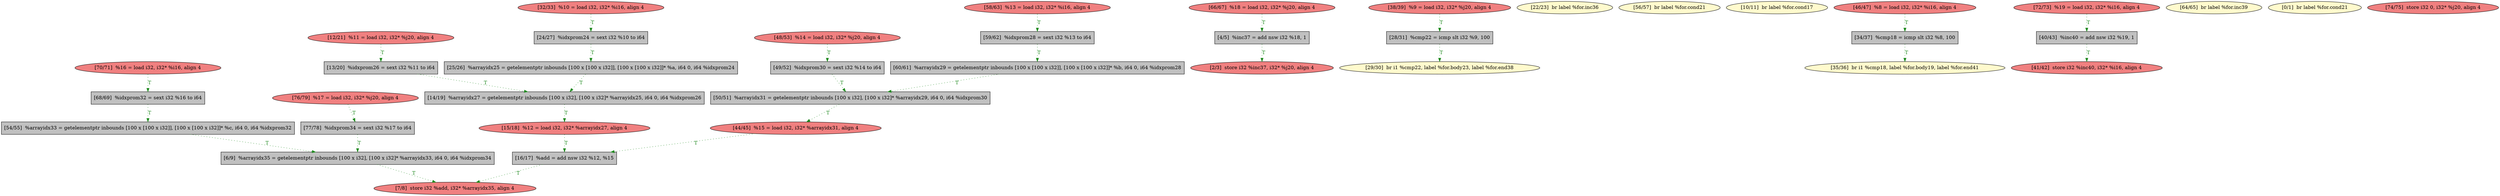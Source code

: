 
digraph G {


node1553 [fillcolor=lightcoral,label="[70/71]  %16 = load i32, i32* %i16, align 4",shape=ellipse,style=filled ]
node1550 [fillcolor=lightcoral,label="[66/67]  %18 = load i32, i32* %j20, align 4",shape=ellipse,style=filled ]
node1576 [fillcolor=grey,label="[28/31]  %cmp22 = icmp slt i32 %9, 100",shape=rectangle,style=filled ]
node1547 [fillcolor=lemonchiffon,label="[22/23]  br label %for.inc36",shape=ellipse,style=filled ]
node1551 [fillcolor=lemonchiffon,label="[56/57]  br label %for.cond21",shape=ellipse,style=filled ]
node1549 [fillcolor=grey,label="[68/69]  %idxprom32 = sext i32 %16 to i64",shape=rectangle,style=filled ]
node1540 [fillcolor=lemonchiffon,label="[10/11]  br label %for.cond17",shape=ellipse,style=filled ]
node1556 [fillcolor=grey,label="[34/37]  %cmp18 = icmp slt i32 %8, 100",shape=rectangle,style=filled ]
node1558 [fillcolor=grey,label="[54/55]  %arrayidx33 = getelementptr inbounds [100 x [100 x i32]], [100 x [100 x i32]]* %c, i64 0, i64 %idxprom32",shape=rectangle,style=filled ]
node1541 [fillcolor=grey,label="[16/17]  %add = add nsw i32 %12, %15",shape=rectangle,style=filled ]
node1542 [fillcolor=lightcoral,label="[72/73]  %19 = load i32, i32* %i16, align 4",shape=ellipse,style=filled ]
node1546 [fillcolor=lemonchiffon,label="[64/65]  br label %for.inc39",shape=ellipse,style=filled ]
node1544 [fillcolor=grey,label="[24/27]  %idxprom24 = sext i32 %10 to i64",shape=rectangle,style=filled ]
node1571 [fillcolor=lightcoral,label="[38/39]  %9 = load i32, i32* %j20, align 4",shape=ellipse,style=filled ]
node1543 [fillcolor=grey,label="[25/26]  %arrayidx25 = getelementptr inbounds [100 x [100 x i32]], [100 x [100 x i32]]* %a, i64 0, i64 %idxprom24",shape=rectangle,style=filled ]
node1545 [fillcolor=grey,label="[59/62]  %idxprom28 = sext i32 %13 to i64",shape=rectangle,style=filled ]
node1575 [fillcolor=grey,label="[6/9]  %arrayidx35 = getelementptr inbounds [100 x i32], [100 x i32]* %arrayidx33, i64 0, i64 %idxprom34",shape=rectangle,style=filled ]
node1554 [fillcolor=grey,label="[60/61]  %arrayidx29 = getelementptr inbounds [100 x [100 x i32]], [100 x [100 x i32]]* %b, i64 0, i64 %idxprom28",shape=rectangle,style=filled ]
node1552 [fillcolor=lemonchiffon,label="[0/1]  br label %for.cond21",shape=ellipse,style=filled ]
node1559 [fillcolor=lightcoral,label="[7/8]  store i32 %add, i32* %arrayidx35, align 4",shape=ellipse,style=filled ]
node1567 [fillcolor=lightcoral,label="[46/47]  %8 = load i32, i32* %i16, align 4",shape=ellipse,style=filled ]
node1560 [fillcolor=lightcoral,label="[2/3]  store i32 %inc37, i32* %j20, align 4",shape=ellipse,style=filled ]
node1548 [fillcolor=grey,label="[77/78]  %idxprom34 = sext i32 %17 to i64",shape=rectangle,style=filled ]
node1561 [fillcolor=lightcoral,label="[48/53]  %14 = load i32, i32* %j20, align 4",shape=ellipse,style=filled ]
node1563 [fillcolor=lightcoral,label="[76/79]  %17 = load i32, i32* %j20, align 4",shape=ellipse,style=filled ]
node1562 [fillcolor=lightcoral,label="[41/42]  store i32 %inc40, i32* %i16, align 4",shape=ellipse,style=filled ]
node1565 [fillcolor=grey,label="[13/20]  %idxprom26 = sext i32 %11 to i64",shape=rectangle,style=filled ]
node1578 [fillcolor=lightcoral,label="[15/18]  %12 = load i32, i32* %arrayidx27, align 4",shape=ellipse,style=filled ]
node1577 [fillcolor=lightcoral,label="[32/33]  %10 = load i32, i32* %i16, align 4",shape=ellipse,style=filled ]
node1564 [fillcolor=lightcoral,label="[74/75]  store i32 0, i32* %j20, align 4",shape=ellipse,style=filled ]
node1566 [fillcolor=lightcoral,label="[12/21]  %11 = load i32, i32* %j20, align 4",shape=ellipse,style=filled ]
node1555 [fillcolor=grey,label="[49/52]  %idxprom30 = sext i32 %14 to i64",shape=rectangle,style=filled ]
node1568 [fillcolor=lightcoral,label="[44/45]  %15 = load i32, i32* %arrayidx31, align 4",shape=ellipse,style=filled ]
node1579 [fillcolor=lemonchiffon,label="[29/30]  br i1 %cmp22, label %for.body23, label %for.end38",shape=ellipse,style=filled ]
node1569 [fillcolor=grey,label="[40/43]  %inc40 = add nsw i32 %19, 1",shape=rectangle,style=filled ]
node1570 [fillcolor=grey,label="[14/19]  %arrayidx27 = getelementptr inbounds [100 x i32], [100 x i32]* %arrayidx25, i64 0, i64 %idxprom26",shape=rectangle,style=filled ]
node1572 [fillcolor=grey,label="[50/51]  %arrayidx31 = getelementptr inbounds [100 x i32], [100 x i32]* %arrayidx29, i64 0, i64 %idxprom30",shape=rectangle,style=filled ]
node1557 [fillcolor=lightcoral,label="[58/63]  %13 = load i32, i32* %i16, align 4",shape=ellipse,style=filled ]
node1573 [fillcolor=lemonchiffon,label="[35/36]  br i1 %cmp18, label %for.body19, label %for.end41",shape=ellipse,style=filled ]
node1574 [fillcolor=grey,label="[4/5]  %inc37 = add nsw i32 %18, 1",shape=rectangle,style=filled ]

node1566->node1565 [style=dotted,color=forestgreen,label="T",fontcolor=forestgreen ]
node1558->node1575 [style=dotted,color=forestgreen,label="T",fontcolor=forestgreen ]
node1571->node1576 [style=dotted,color=forestgreen,label="T",fontcolor=forestgreen ]
node1570->node1578 [style=dotted,color=forestgreen,label="T",fontcolor=forestgreen ]
node1563->node1548 [style=dotted,color=forestgreen,label="T",fontcolor=forestgreen ]
node1545->node1554 [style=dotted,color=forestgreen,label="T",fontcolor=forestgreen ]
node1555->node1572 [style=dotted,color=forestgreen,label="T",fontcolor=forestgreen ]
node1549->node1558 [style=dotted,color=forestgreen,label="T",fontcolor=forestgreen ]
node1554->node1572 [style=dotted,color=forestgreen,label="T",fontcolor=forestgreen ]
node1578->node1541 [style=dotted,color=forestgreen,label="T",fontcolor=forestgreen ]
node1575->node1559 [style=dotted,color=forestgreen,label="T",fontcolor=forestgreen ]
node1576->node1579 [style=dotted,color=forestgreen,label="T",fontcolor=forestgreen ]
node1574->node1560 [style=dotted,color=forestgreen,label="T",fontcolor=forestgreen ]
node1541->node1559 [style=dotted,color=forestgreen,label="T",fontcolor=forestgreen ]
node1548->node1575 [style=dotted,color=forestgreen,label="T",fontcolor=forestgreen ]
node1550->node1574 [style=dotted,color=forestgreen,label="T",fontcolor=forestgreen ]
node1543->node1570 [style=dotted,color=forestgreen,label="T",fontcolor=forestgreen ]
node1565->node1570 [style=dotted,color=forestgreen,label="T",fontcolor=forestgreen ]
node1569->node1562 [style=dotted,color=forestgreen,label="T",fontcolor=forestgreen ]
node1542->node1569 [style=dotted,color=forestgreen,label="T",fontcolor=forestgreen ]
node1561->node1555 [style=dotted,color=forestgreen,label="T",fontcolor=forestgreen ]
node1553->node1549 [style=dotted,color=forestgreen,label="T",fontcolor=forestgreen ]
node1556->node1573 [style=dotted,color=forestgreen,label="T",fontcolor=forestgreen ]
node1544->node1543 [style=dotted,color=forestgreen,label="T",fontcolor=forestgreen ]
node1572->node1568 [style=dotted,color=forestgreen,label="T",fontcolor=forestgreen ]
node1557->node1545 [style=dotted,color=forestgreen,label="T",fontcolor=forestgreen ]
node1577->node1544 [style=dotted,color=forestgreen,label="T",fontcolor=forestgreen ]
node1568->node1541 [style=dotted,color=forestgreen,label="T",fontcolor=forestgreen ]
node1567->node1556 [style=dotted,color=forestgreen,label="T",fontcolor=forestgreen ]


}
